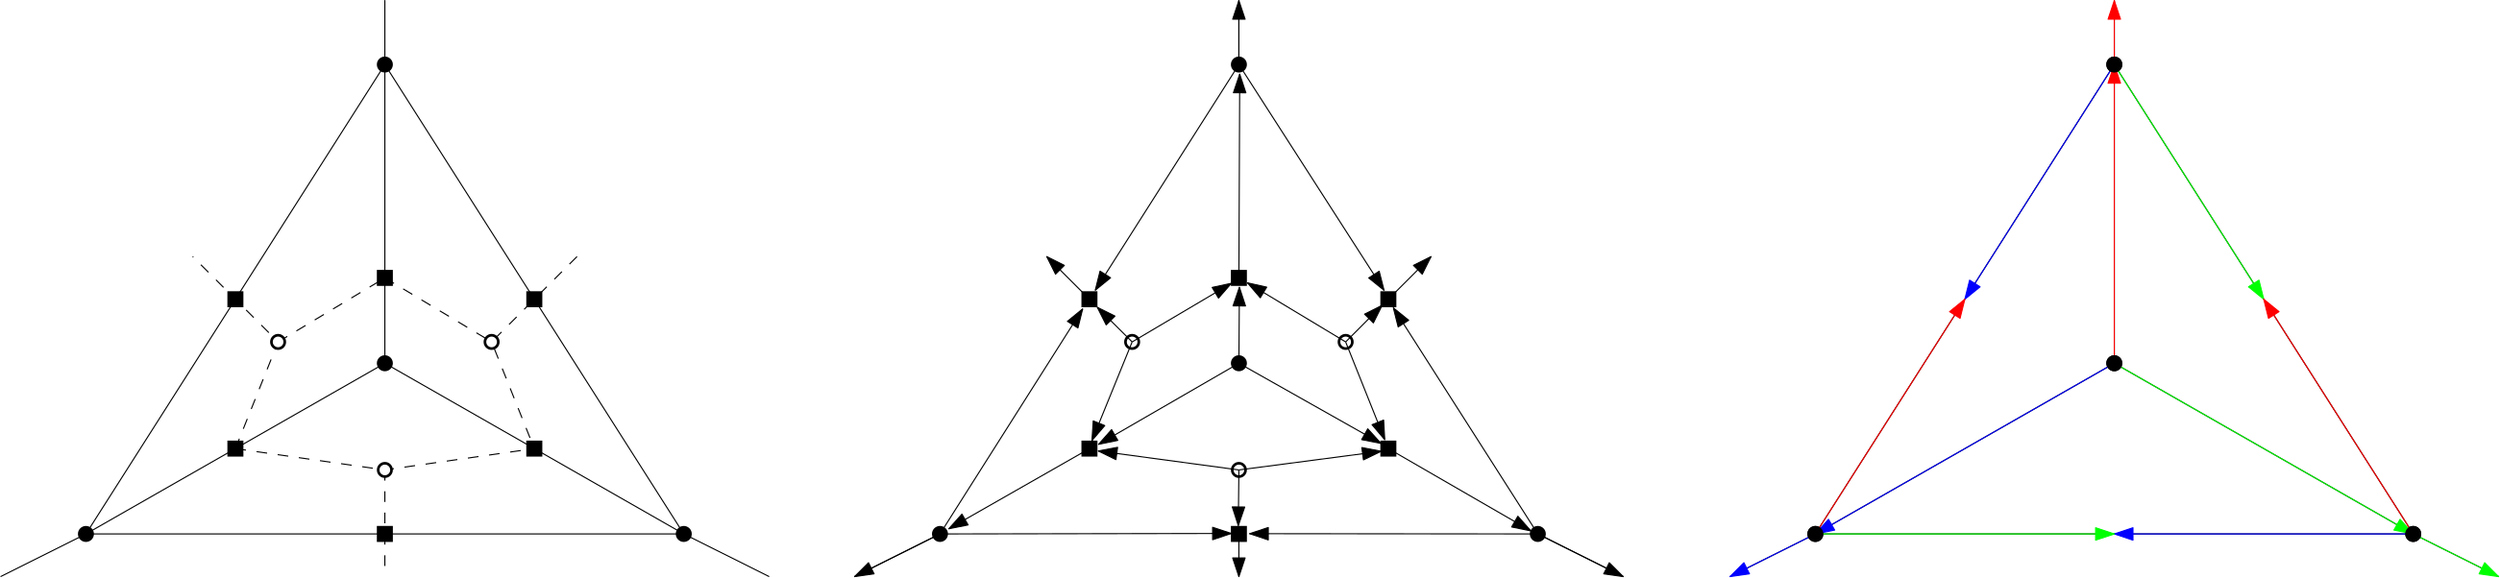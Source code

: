 <?xml version="1.0"?>
<!DOCTYPE ipe SYSTEM "ipe.dtd">
<ipe version="70206" creator="Ipe 7.2.7">
<info created="D:20190616192513" modified="D:20190616193117"/>
<ipestyle name="basic">
<symbol name="arrow/arc(spx)">
<path stroke="sym-stroke" fill="sym-stroke" pen="sym-pen">
0 0 m
-1 0.333 l
-1 -0.333 l
h
</path>
</symbol>
<symbol name="arrow/farc(spx)">
<path stroke="sym-stroke" fill="white" pen="sym-pen">
0 0 m
-1 0.333 l
-1 -0.333 l
h
</path>
</symbol>
<symbol name="arrow/ptarc(spx)">
<path stroke="sym-stroke" fill="sym-stroke" pen="sym-pen">
0 0 m
-1 0.333 l
-0.8 0 l
-1 -0.333 l
h
</path>
</symbol>
<symbol name="arrow/fptarc(spx)">
<path stroke="sym-stroke" fill="white" pen="sym-pen">
0 0 m
-1 0.333 l
-0.8 0 l
-1 -0.333 l
h
</path>
</symbol>
<symbol name="mark/circle(sx)" transformations="translations">
<path fill="sym-stroke">
0.6 0 0 0.6 0 0 e
0.4 0 0 0.4 0 0 e
</path>
</symbol>
<symbol name="mark/disk(sx)" transformations="translations">
<path fill="sym-stroke">
0.6 0 0 0.6 0 0 e
</path>
</symbol>
<symbol name="mark/fdisk(sfx)" transformations="translations">
<group>
<path fill="sym-fill">
0.5 0 0 0.5 0 0 e
</path>
<path fill="sym-stroke" fillrule="eofill">
0.6 0 0 0.6 0 0 e
0.4 0 0 0.4 0 0 e
</path>
</group>
</symbol>
<symbol name="mark/box(sx)" transformations="translations">
<path fill="sym-stroke" fillrule="eofill">
-0.6 -0.6 m
0.6 -0.6 l
0.6 0.6 l
-0.6 0.6 l
h
-0.4 -0.4 m
0.4 -0.4 l
0.4 0.4 l
-0.4 0.4 l
h
</path>
</symbol>
<symbol name="mark/square(sx)" transformations="translations">
<path fill="sym-stroke">
-0.6 -0.6 m
0.6 -0.6 l
0.6 0.6 l
-0.6 0.6 l
h
</path>
</symbol>
<symbol name="mark/fsquare(sfx)" transformations="translations">
<group>
<path fill="sym-fill">
-0.5 -0.5 m
0.5 -0.5 l
0.5 0.5 l
-0.5 0.5 l
h
</path>
<path fill="sym-stroke" fillrule="eofill">
-0.6 -0.6 m
0.6 -0.6 l
0.6 0.6 l
-0.6 0.6 l
h
-0.4 -0.4 m
0.4 -0.4 l
0.4 0.4 l
-0.4 0.4 l
h
</path>
</group>
</symbol>
<symbol name="mark/cross(sx)" transformations="translations">
<group>
<path fill="sym-stroke">
-0.43 -0.57 m
0.57 0.43 l
0.43 0.57 l
-0.57 -0.43 l
h
</path>
<path fill="sym-stroke">
-0.43 0.57 m
0.57 -0.43 l
0.43 -0.57 l
-0.57 0.43 l
h
</path>
</group>
</symbol>
<symbol name="arrow/fnormal(spx)">
<path stroke="sym-stroke" fill="white" pen="sym-pen">
0 0 m
-1 0.333 l
-1 -0.333 l
h
</path>
</symbol>
<symbol name="arrow/pointed(spx)">
<path stroke="sym-stroke" fill="sym-stroke" pen="sym-pen">
0 0 m
-1 0.333 l
-0.8 0 l
-1 -0.333 l
h
</path>
</symbol>
<symbol name="arrow/fpointed(spx)">
<path stroke="sym-stroke" fill="white" pen="sym-pen">
0 0 m
-1 0.333 l
-0.8 0 l
-1 -0.333 l
h
</path>
</symbol>
<symbol name="arrow/linear(spx)">
<path stroke="sym-stroke" pen="sym-pen">
-1 0.333 m
0 0 l
-1 -0.333 l
</path>
</symbol>
<symbol name="arrow/fdouble(spx)">
<path stroke="sym-stroke" fill="white" pen="sym-pen">
0 0 m
-1 0.333 l
-1 -0.333 l
h
-1 0 m
-2 0.333 l
-2 -0.333 l
h
</path>
</symbol>
<symbol name="arrow/double(spx)">
<path stroke="sym-stroke" fill="sym-stroke" pen="sym-pen">
0 0 m
-1 0.333 l
-1 -0.333 l
h
-1 0 m
-2 0.333 l
-2 -0.333 l
h
</path>
</symbol>
<pen name="heavier" value="0.8"/>
<pen name="fat" value="1.2"/>
<pen name="ultrafat" value="2"/>
<symbolsize name="large" value="5"/>
<symbolsize name="small" value="2"/>
<symbolsize name="tiny" value="1.1"/>
<arrowsize name="large" value="10"/>
<arrowsize name="small" value="5"/>
<arrowsize name="tiny" value="3"/>
<color name="red" value="1 0 0"/>
<color name="green" value="0 1 0"/>
<color name="blue" value="0 0 1"/>
<color name="yellow" value="1 1 0"/>
<color name="orange" value="1 0.647 0"/>
<color name="gold" value="1 0.843 0"/>
<color name="purple" value="0.627 0.125 0.941"/>
<color name="gray" value="0.745"/>
<color name="brown" value="0.647 0.165 0.165"/>
<color name="navy" value="0 0 0.502"/>
<color name="pink" value="1 0.753 0.796"/>
<color name="seagreen" value="0.18 0.545 0.341"/>
<color name="turquoise" value="0.251 0.878 0.816"/>
<color name="violet" value="0.933 0.51 0.933"/>
<color name="darkblue" value="0 0 0.545"/>
<color name="darkcyan" value="0 0.545 0.545"/>
<color name="darkgray" value="0.663"/>
<color name="darkgreen" value="0 0.392 0"/>
<color name="darkmagenta" value="0.545 0 0.545"/>
<color name="darkorange" value="1 0.549 0"/>
<color name="darkred" value="0.545 0 0"/>
<color name="lightblue" value="0.678 0.847 0.902"/>
<color name="lightcyan" value="0.878 1 1"/>
<color name="lightgray" value="0.827"/>
<color name="lightgreen" value="0.565 0.933 0.565"/>
<color name="lightyellow" value="1 1 0.878"/>
<dashstyle name="dashed" value="[4] 0"/>
<dashstyle name="dotted" value="[1 3] 0"/>
<dashstyle name="dash dotted" value="[4 2 1 2] 0"/>
<dashstyle name="dash dot dotted" value="[4 2 1 2 1 2] 0"/>
<textsize name="large" value="\large"/>
<textsize name="Large" value="\Large"/>
<textsize name="LARGE" value="\LARGE"/>
<textsize name="huge" value="\huge"/>
<textsize name="Huge" value="\Huge"/>
<textsize name="small" value="\small"/>
<textsize name="footnote" value="\footnotesize"/>
<textsize name="tiny" value="\tiny"/>
<textstyle name="center" begin="\begin{center}" end="\end{center}"/>
<textstyle name="itemize" begin="\begin{itemize}" end="\end{itemize}"/>
<textstyle name="item" begin="\begin{itemize}\item{}" end="\end{itemize}"/>
<gridsize name="4 pts" value="4"/>
<gridsize name="8 pts (~3 mm)" value="8"/>
<gridsize name="16 pts (~6 mm)" value="16"/>
<gridsize name="32 pts (~12 mm)" value="32"/>
<gridsize name="10 pts (~3.5 mm)" value="10"/>
<gridsize name="20 pts (~7 mm)" value="20"/>
<gridsize name="14 pts (~5 mm)" value="14"/>
<gridsize name="28 pts (~10 mm)" value="28"/>
<gridsize name="56 pts (~20 mm)" value="56"/>
<anglesize name="90 deg" value="90"/>
<anglesize name="60 deg" value="60"/>
<anglesize name="45 deg" value="45"/>
<anglesize name="30 deg" value="30"/>
<anglesize name="22.5 deg" value="22.5"/>
<opacity name="10%" value="0.1"/>
<opacity name="30%" value="0.3"/>
<opacity name="50%" value="0.5"/>
<opacity name="75%" value="0.75"/>
<tiling name="falling" angle="-60" step="4" width="1"/>
<tiling name="rising" angle="30" step="4" width="1"/>
</ipestyle>
<page>
<layer name="alpha"/>
<view layers="alpha" active="alpha"/>
<path layer="alpha" stroke="black">
64 640 m
176 816 l
288 640 l
64 640 l
</path>
<path stroke="black">
176 816 m
176 704 l
64 640 l
176 704 l
288 640 l
</path>
<use name="mark/disk(sx)" pos="176 704" size="large" stroke="black"/>
<use name="mark/disk(sx)" pos="176 816" size="large" stroke="black"/>
<use name="mark/disk(sx)" pos="64 640" size="large" stroke="black"/>
<use name="mark/disk(sx)" pos="288 640" size="large" stroke="black"/>
<path stroke="black">
64 640 m
32 624 l
32 624 l
</path>
<path stroke="black">
288 640 m
320 624 l
</path>
<path stroke="black">
176 816 m
176 840 l
176 816 l
</path>
<path stroke="black" dash="dashed">
120 672 m
136 712 l
104 744 l
</path>
<path stroke="black" dash="dashed">
136 712 m
176 736 l
</path>
<path stroke="black" dash="dashed">
176 736 m
216 712 l
</path>
<path stroke="black" dash="dashed">
248 744 m
216 712 l
232 672 l
</path>
<path stroke="black" dash="dashed">
120 672 m
176 664 l
232 672 l
</path>
<path stroke="black" dash="dashed">
176 664 m
176 624 l
</path>
<use matrix="1 0 0 1 320 0" name="mark/disk(sx)" pos="176 704" size="large" stroke="black"/>
<use matrix="1 0 0 1 320 0" name="mark/disk(sx)" pos="176 816" size="large" stroke="black"/>
<use matrix="1 0 0 1 320 0" name="mark/disk(sx)" pos="64 640" size="large" stroke="black"/>
<use matrix="1 0 0 1 320 0" name="mark/disk(sx)" pos="288 640" size="large" stroke="black"/>
<path matrix="1 0 0 1 320 0" stroke="black">
64 640 m
32 624 l
32 624 l
</path>
<path matrix="1 0 0 1 320 0" stroke="black">
288 640 m
320 624 l
</path>
<path matrix="1 0 0 1 320 0" stroke="black">
176 816 m
176 840 l
176 816 l
</path>
<path matrix="1 0 0 1 648 0" stroke="black">
64 640 m
176 816 l
288 640 l
64 640 l
</path>
<path matrix="1 0 0 1 648 0" stroke="black">
176 816 m
176 704 l
64 640 l
176 704 l
288 640 l
</path>
<use matrix="1 0 0 1 648 0" name="mark/disk(sx)" pos="176 704" size="large" stroke="black"/>
<use matrix="1 0 0 1 648 0" name="mark/disk(sx)" pos="176 816" size="large" stroke="black"/>
<use matrix="1 0 0 1 648 0" name="mark/disk(sx)" pos="64 640" size="large" stroke="black"/>
<use matrix="1 0 0 1 648 0" name="mark/disk(sx)" pos="288 640" size="large" stroke="black"/>
<path matrix="1 0 0 1 648 0" stroke="black">
64 640 m
32 624 l
32 624 l
</path>
<path matrix="1 0 0 1 648 0" stroke="black">
288 640 m
320 624 l
</path>
<path matrix="1 0 0 1 648 0" stroke="black">
176 816 m
176 840 l
176 816 l
</path>
<use name="mark/square(sx)" pos="120 728" size="large" stroke="black"/>
<use name="mark/square(sx)" pos="176 736" size="large" stroke="black"/>
<use name="mark/square(sx)" pos="232 728" size="large" stroke="black"/>
<use name="mark/square(sx)" pos="232 672" size="large" stroke="black"/>
<use name="mark/square(sx)" pos="120 672" size="large" stroke="black"/>
<use name="mark/square(sx)" pos="176 640" size="large" stroke="black"/>
<use name="mark/fdisk(sfx)" pos="136 712" size="large" stroke="black" fill="white"/>
<use name="mark/fdisk(sfx)" pos="216 712" size="large" stroke="black" fill="white"/>
<use name="mark/fdisk(sfx)" pos="176 664" size="large" stroke="black" fill="white"/>
<path stroke="black" arrow="normal/normal">
496 816 m
496 840 l
</path>
<path stroke="black" arrow="normal/normal">
384 640 m
352 624 l
</path>
<path stroke="black" arrow="normal/normal">
608 640 m
640 624 l
</path>
<path stroke="black" arrow="normal/normal">
552 728 m
568 744 l
</path>
<path stroke="black" arrow="normal/normal">
440 728 m
424 744 l
</path>
<path stroke="black" arrow="normal/normal">
496 640 m
496 624 l
</path>
<use name="mark/square(sx)" pos="552 672" size="large" stroke="black"/>
<use name="mark/square(sx)" pos="552 728" size="large" stroke="black"/>
<use name="mark/square(sx)" pos="496 736" size="large" stroke="black"/>
<use name="mark/square(sx)" pos="440 672" size="large" stroke="black"/>
<use name="mark/square(sx)" pos="440 728" size="large" stroke="black"/>
<use name="mark/square(sx)" pos="496 640" size="large" stroke="black"/>
<use name="mark/fdisk(sfx)" pos="496 664" size="large" stroke="black"/>
<use name="mark/fdisk(sfx)" pos="456 712" size="large" stroke="black" fill="white"/>
<use name="mark/fdisk(sfx)" pos="536 712" size="large" stroke="black" fill="white"/>
<path stroke="black" arrow="normal/normal">
456 712 m
442.953 724.974 l
</path>
<path stroke="black" arrow="normal/normal">
456 712 m
493.199 733.991 l
</path>
<path stroke="black" arrow="normal/normal">
456 712 m
440.948 675.026 l
</path>
<path stroke="black" arrow="normal/normal">
536 712 m
499.217 734.152 l
</path>
<path stroke="black" arrow="normal/normal">
536 712 m
549.675 725.725 l
</path>
<path stroke="black" arrow="normal/normal">
536 712 m
550.652 675.328 l
</path>
<path stroke="black" arrow="normal/normal">
496 816 m
442.188 731.383 l
</path>
<path stroke="black" arrow="normal/normal">
384 640 m
437.461 724.385 l
</path>
<path stroke="black" arrow="normal/normal">
496 816 m
550.385 731.356 l
</path>
<path stroke="black" arrow="normal/normal">
608 640 m
553.879 724.772 l
</path>
<path stroke="black" arrow="normal/normal">
608 640 m
500.01 640.095 l
</path>
<path stroke="black" arrow="normal/normal">
384 640 m
493.156 640.177 l
</path>
<path stroke="black" arrow="normal/normal">
440 672 m
387.302 641.935 l
</path>
<path stroke="black" arrow="normal/normal">
496 704 m
443.408 673.595 l
</path>
<path stroke="black" arrow="normal/normal">
496 704 m
496.192 732.505 l
</path>
<path stroke="black" arrow="normal/normal">
496 736 m
496.31 812.422 l
</path>
<path stroke="black" arrow="normal/normal">
496 704 m
549.237 673.947 l
</path>
<path stroke="black" arrow="normal/normal">
552 672 m
605.425 641.127 l
</path>
<path stroke="black" arrow="normal/normal">
496 664 m
549.309 670.99 l
</path>
<path stroke="black" arrow="normal/normal">
496 664 m
443.302 671.108 l
</path>
<path stroke="black" arrow="normal/normal">
496 664 m
495.777 643.122 l
</path>
<path stroke="blue" arrow="normal/normal">
824 816 m
768 728 l
</path>
<path stroke="red" arrow="normal/normal">
712 640 m
768 728 l
</path>
<path stroke="green" arrow="normal/normal">
824 816 m
880 728 l
</path>
<path stroke="red" arrow="normal/normal">
936 640 m
880 728 l
936 640 l
880 728 l
</path>
<path stroke="blue" arrow="normal/normal">
936 640 m
824 640 l
</path>
<path stroke="green" arrow="normal/normal">
712 640 m
824 640 l
</path>
<path stroke="blue" arrow="normal/normal">
712 640 m
680 624 l
</path>
<path stroke="red" arrow="normal/normal">
824 816 m
824 840 l
</path>
<path stroke="green" arrow="normal/normal">
936 640 m
968 624 l
</path>
<path stroke="blue" arrow="normal/normal">
824 704 m
712 640 l
</path>
<path stroke="red" arrow="normal/normal">
824 704 m
824 816 l
</path>
<path stroke="green" arrow="normal/normal">
824 704 m
936 640 l
</path>
<use name="mark/disk(sx)" pos="712 640" size="large" stroke="black"/>
<use name="mark/disk(sx)" pos="824 704" size="large" stroke="black"/>
<use name="mark/disk(sx)" pos="824 816" size="large" stroke="black"/>
<use name="mark/disk(sx)" pos="936 640" size="large" stroke="black"/>
</page>
</ipe>
